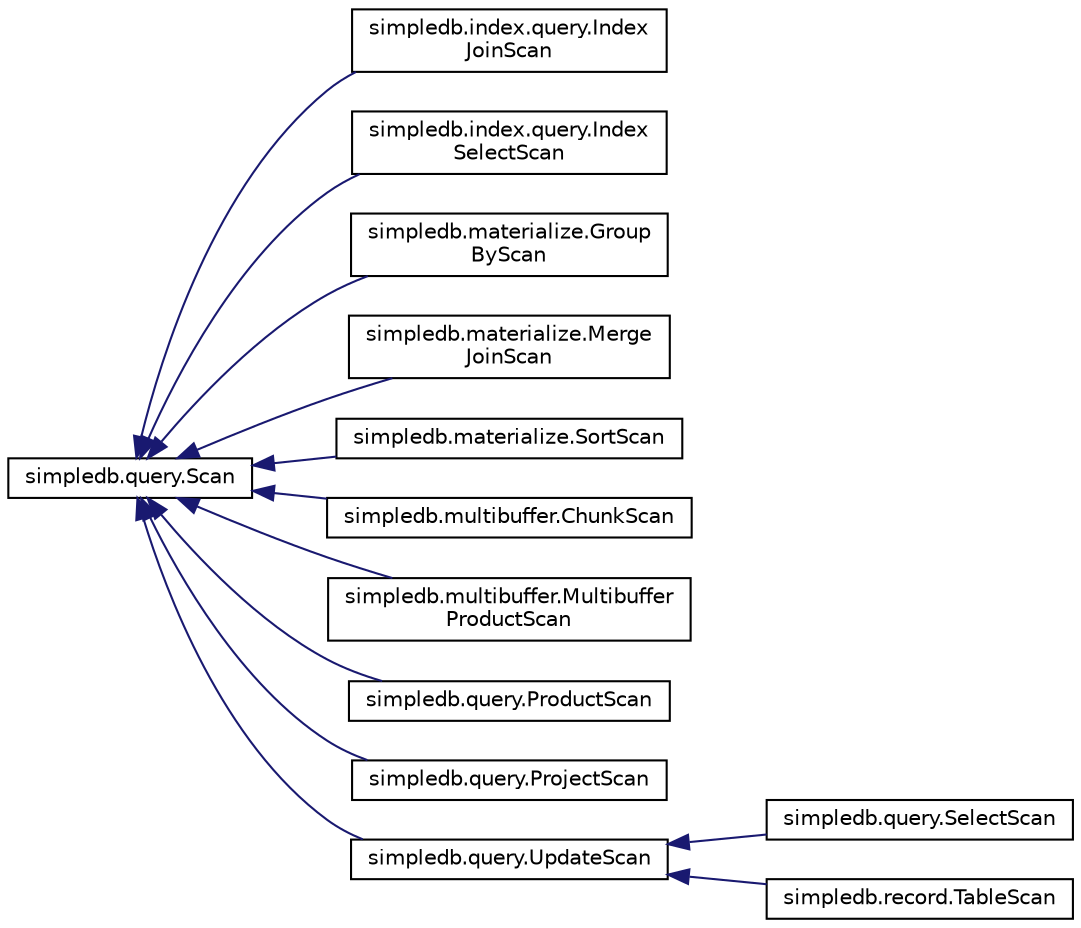 digraph "Graphical Class Hierarchy"
{
  edge [fontname="Helvetica",fontsize="10",labelfontname="Helvetica",labelfontsize="10"];
  node [fontname="Helvetica",fontsize="10",shape=record];
  rankdir="LR";
  Node0 [label="simpledb.query.Scan",height=0.2,width=0.4,color="black", fillcolor="white", style="filled",URL="$interfacesimpledb_1_1query_1_1Scan.html"];
  Node0 -> Node1 [dir="back",color="midnightblue",fontsize="10",style="solid",fontname="Helvetica"];
  Node1 [label="simpledb.index.query.Index\lJoinScan",height=0.2,width=0.4,color="black", fillcolor="white", style="filled",URL="$classsimpledb_1_1index_1_1query_1_1IndexJoinScan.html"];
  Node0 -> Node2 [dir="back",color="midnightblue",fontsize="10",style="solid",fontname="Helvetica"];
  Node2 [label="simpledb.index.query.Index\lSelectScan",height=0.2,width=0.4,color="black", fillcolor="white", style="filled",URL="$classsimpledb_1_1index_1_1query_1_1IndexSelectScan.html"];
  Node0 -> Node3 [dir="back",color="midnightblue",fontsize="10",style="solid",fontname="Helvetica"];
  Node3 [label="simpledb.materialize.Group\lByScan",height=0.2,width=0.4,color="black", fillcolor="white", style="filled",URL="$classsimpledb_1_1materialize_1_1GroupByScan.html"];
  Node0 -> Node4 [dir="back",color="midnightblue",fontsize="10",style="solid",fontname="Helvetica"];
  Node4 [label="simpledb.materialize.Merge\lJoinScan",height=0.2,width=0.4,color="black", fillcolor="white", style="filled",URL="$classsimpledb_1_1materialize_1_1MergeJoinScan.html"];
  Node0 -> Node5 [dir="back",color="midnightblue",fontsize="10",style="solid",fontname="Helvetica"];
  Node5 [label="simpledb.materialize.SortScan",height=0.2,width=0.4,color="black", fillcolor="white", style="filled",URL="$classsimpledb_1_1materialize_1_1SortScan.html"];
  Node0 -> Node6 [dir="back",color="midnightblue",fontsize="10",style="solid",fontname="Helvetica"];
  Node6 [label="simpledb.multibuffer.ChunkScan",height=0.2,width=0.4,color="black", fillcolor="white", style="filled",URL="$classsimpledb_1_1multibuffer_1_1ChunkScan.html"];
  Node0 -> Node7 [dir="back",color="midnightblue",fontsize="10",style="solid",fontname="Helvetica"];
  Node7 [label="simpledb.multibuffer.Multibuffer\lProductScan",height=0.2,width=0.4,color="black", fillcolor="white", style="filled",URL="$classsimpledb_1_1multibuffer_1_1MultibufferProductScan.html"];
  Node0 -> Node8 [dir="back",color="midnightblue",fontsize="10",style="solid",fontname="Helvetica"];
  Node8 [label="simpledb.query.ProductScan",height=0.2,width=0.4,color="black", fillcolor="white", style="filled",URL="$classsimpledb_1_1query_1_1ProductScan.html"];
  Node0 -> Node9 [dir="back",color="midnightblue",fontsize="10",style="solid",fontname="Helvetica"];
  Node9 [label="simpledb.query.ProjectScan",height=0.2,width=0.4,color="black", fillcolor="white", style="filled",URL="$classsimpledb_1_1query_1_1ProjectScan.html"];
  Node0 -> Node10 [dir="back",color="midnightblue",fontsize="10",style="solid",fontname="Helvetica"];
  Node10 [label="simpledb.query.UpdateScan",height=0.2,width=0.4,color="black", fillcolor="white", style="filled",URL="$interfacesimpledb_1_1query_1_1UpdateScan.html"];
  Node10 -> Node11 [dir="back",color="midnightblue",fontsize="10",style="solid",fontname="Helvetica"];
  Node11 [label="simpledb.query.SelectScan",height=0.2,width=0.4,color="black", fillcolor="white", style="filled",URL="$classsimpledb_1_1query_1_1SelectScan.html"];
  Node10 -> Node12 [dir="back",color="midnightblue",fontsize="10",style="solid",fontname="Helvetica"];
  Node12 [label="simpledb.record.TableScan",height=0.2,width=0.4,color="black", fillcolor="white", style="filled",URL="$classsimpledb_1_1record_1_1TableScan.html"];
}

